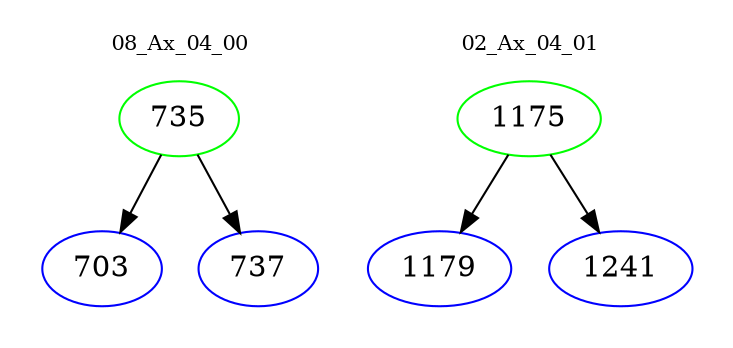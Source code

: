 digraph{
subgraph cluster_0 {
color = white
label = "08_Ax_04_00";
fontsize=10;
T0_735 [label="735", color="green"]
T0_735 -> T0_703 [color="black"]
T0_703 [label="703", color="blue"]
T0_735 -> T0_737 [color="black"]
T0_737 [label="737", color="blue"]
}
subgraph cluster_1 {
color = white
label = "02_Ax_04_01";
fontsize=10;
T1_1175 [label="1175", color="green"]
T1_1175 -> T1_1179 [color="black"]
T1_1179 [label="1179", color="blue"]
T1_1175 -> T1_1241 [color="black"]
T1_1241 [label="1241", color="blue"]
}
}
